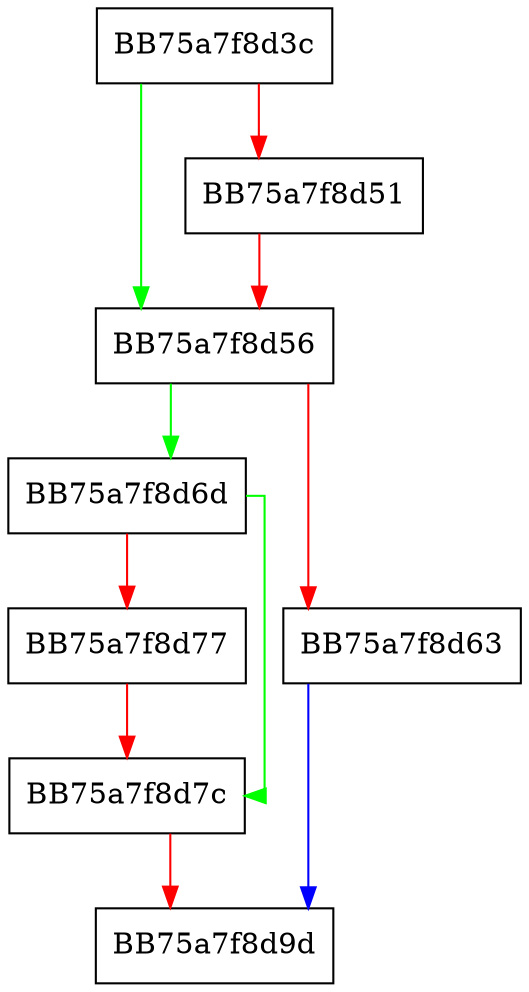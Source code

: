 digraph RemoveFile {
  node [shape="box"];
  graph [splines=ortho];
  BB75a7f8d3c -> BB75a7f8d56 [color="green"];
  BB75a7f8d3c -> BB75a7f8d51 [color="red"];
  BB75a7f8d51 -> BB75a7f8d56 [color="red"];
  BB75a7f8d56 -> BB75a7f8d6d [color="green"];
  BB75a7f8d56 -> BB75a7f8d63 [color="red"];
  BB75a7f8d63 -> BB75a7f8d9d [color="blue"];
  BB75a7f8d6d -> BB75a7f8d7c [color="green"];
  BB75a7f8d6d -> BB75a7f8d77 [color="red"];
  BB75a7f8d77 -> BB75a7f8d7c [color="red"];
  BB75a7f8d7c -> BB75a7f8d9d [color="red"];
}